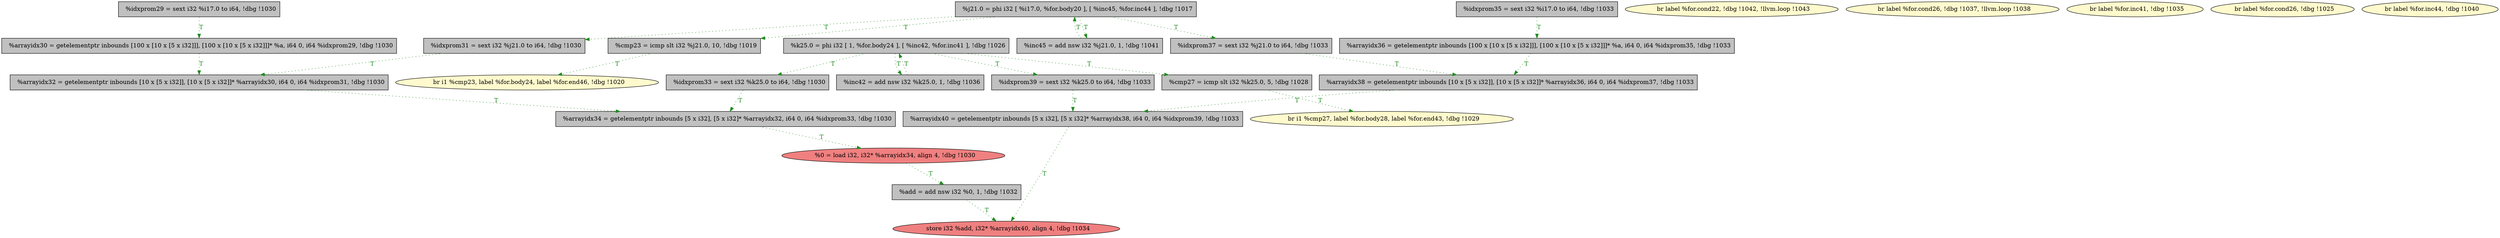 
digraph G {


node976 [fillcolor=grey,label="  %idxprom33 = sext i32 %k25.0 to i64, !dbg !1030",shape=rectangle,style=filled ]
node975 [fillcolor=grey,label="  %idxprom29 = sext i32 %i17.0 to i64, !dbg !1030",shape=rectangle,style=filled ]
node973 [fillcolor=grey,label="  %inc45 = add nsw i32 %j21.0, 1, !dbg !1041",shape=rectangle,style=filled ]
node971 [fillcolor=grey,label="  %arrayidx30 = getelementptr inbounds [100 x [10 x [5 x i32]]], [100 x [10 x [5 x i32]]]* %a, i64 0, i64 %idxprom29, !dbg !1030",shape=rectangle,style=filled ]
node968 [fillcolor=grey,label="  %arrayidx32 = getelementptr inbounds [10 x [5 x i32]], [10 x [5 x i32]]* %arrayidx30, i64 0, i64 %idxprom31, !dbg !1030",shape=rectangle,style=filled ]
node967 [fillcolor=grey,label="  %arrayidx40 = getelementptr inbounds [5 x i32], [5 x i32]* %arrayidx38, i64 0, i64 %idxprom39, !dbg !1033",shape=rectangle,style=filled ]
node966 [fillcolor=lemonchiffon,label="  br i1 %cmp27, label %for.body28, label %for.end43, !dbg !1029",shape=ellipse,style=filled ]
node970 [fillcolor=grey,label="  %arrayidx38 = getelementptr inbounds [10 x [5 x i32]], [10 x [5 x i32]]* %arrayidx36, i64 0, i64 %idxprom37, !dbg !1033",shape=rectangle,style=filled ]
node965 [fillcolor=grey,label="  %add = add nsw i32 %0, 1, !dbg !1032",shape=rectangle,style=filled ]
node974 [fillcolor=grey,label="  %j21.0 = phi i32 [ %i17.0, %for.body20 ], [ %inc45, %for.inc44 ], !dbg !1017",shape=rectangle,style=filled ]
node955 [fillcolor=lemonchiffon,label="  br label %for.cond22, !dbg !1042, !llvm.loop !1043",shape=ellipse,style=filled ]
node953 [fillcolor=grey,label="  %idxprom35 = sext i32 %i17.0 to i64, !dbg !1033",shape=rectangle,style=filled ]
node960 [fillcolor=grey,label="  %cmp27 = icmp slt i32 %k25.0, 5, !dbg !1028",shape=rectangle,style=filled ]
node957 [fillcolor=grey,label="  %idxprom39 = sext i32 %k25.0 to i64, !dbg !1033",shape=rectangle,style=filled ]
node949 [fillcolor=lemonchiffon,label="  br label %for.cond26, !dbg !1037, !llvm.loop !1038",shape=ellipse,style=filled ]
node951 [fillcolor=lightcoral,label="  store i32 %add, i32* %arrayidx40, align 4, !dbg !1034",shape=ellipse,style=filled ]
node959 [fillcolor=grey,label="  %inc42 = add nsw i32 %k25.0, 1, !dbg !1036",shape=rectangle,style=filled ]
node954 [fillcolor=lightcoral,label="  %0 = load i32, i32* %arrayidx34, align 4, !dbg !1030",shape=ellipse,style=filled ]
node950 [fillcolor=lemonchiffon,label="  br label %for.inc41, !dbg !1035",shape=ellipse,style=filled ]
node956 [fillcolor=lemonchiffon,label="  br label %for.cond26, !dbg !1025",shape=ellipse,style=filled ]
node958 [fillcolor=grey,label="  %idxprom31 = sext i32 %j21.0 to i64, !dbg !1030",shape=rectangle,style=filled ]
node961 [fillcolor=lemonchiffon,label="  br i1 %cmp23, label %for.body24, label %for.end46, !dbg !1020",shape=ellipse,style=filled ]
node969 [fillcolor=lemonchiffon,label="  br label %for.inc44, !dbg !1040",shape=ellipse,style=filled ]
node952 [fillcolor=grey,label="  %arrayidx36 = getelementptr inbounds [100 x [10 x [5 x i32]]], [100 x [10 x [5 x i32]]]* %a, i64 0, i64 %idxprom35, !dbg !1033",shape=rectangle,style=filled ]
node962 [fillcolor=grey,label="  %k25.0 = phi i32 [ 1, %for.body24 ], [ %inc42, %for.inc41 ], !dbg !1026",shape=rectangle,style=filled ]
node972 [fillcolor=grey,label="  %idxprom37 = sext i32 %j21.0 to i64, !dbg !1033",shape=rectangle,style=filled ]
node963 [fillcolor=grey,label="  %arrayidx34 = getelementptr inbounds [5 x i32], [5 x i32]* %arrayidx32, i64 0, i64 %idxprom33, !dbg !1030",shape=rectangle,style=filled ]
node964 [fillcolor=grey,label="  %cmp23 = icmp slt i32 %j21.0, 10, !dbg !1019",shape=rectangle,style=filled ]

node967->node951 [style=dotted,color=forestgreen,label="T",fontcolor=forestgreen ]
node957->node967 [style=dotted,color=forestgreen,label="T",fontcolor=forestgreen ]
node970->node967 [style=dotted,color=forestgreen,label="T",fontcolor=forestgreen ]
node962->node976 [style=dotted,color=forestgreen,label="T",fontcolor=forestgreen ]
node972->node970 [style=dotted,color=forestgreen,label="T",fontcolor=forestgreen ]
node963->node954 [style=dotted,color=forestgreen,label="T",fontcolor=forestgreen ]
node964->node961 [style=dotted,color=forestgreen,label="T",fontcolor=forestgreen ]
node962->node957 [style=dotted,color=forestgreen,label="T",fontcolor=forestgreen ]
node965->node951 [style=dotted,color=forestgreen,label="T",fontcolor=forestgreen ]
node974->node964 [style=dotted,color=forestgreen,label="T",fontcolor=forestgreen ]
node971->node968 [style=dotted,color=forestgreen,label="T",fontcolor=forestgreen ]
node962->node960 [style=dotted,color=forestgreen,label="T",fontcolor=forestgreen ]
node974->node958 [style=dotted,color=forestgreen,label="T",fontcolor=forestgreen ]
node954->node965 [style=dotted,color=forestgreen,label="T",fontcolor=forestgreen ]
node962->node959 [style=dotted,color=forestgreen,label="T",fontcolor=forestgreen ]
node973->node974 [style=dotted,color=forestgreen,label="T",fontcolor=forestgreen ]
node974->node972 [style=dotted,color=forestgreen,label="T",fontcolor=forestgreen ]
node968->node963 [style=dotted,color=forestgreen,label="T",fontcolor=forestgreen ]
node974->node973 [style=dotted,color=forestgreen,label="T",fontcolor=forestgreen ]
node959->node962 [style=dotted,color=forestgreen,label="T",fontcolor=forestgreen ]
node958->node968 [style=dotted,color=forestgreen,label="T",fontcolor=forestgreen ]
node975->node971 [style=dotted,color=forestgreen,label="T",fontcolor=forestgreen ]
node976->node963 [style=dotted,color=forestgreen,label="T",fontcolor=forestgreen ]
node953->node952 [style=dotted,color=forestgreen,label="T",fontcolor=forestgreen ]
node960->node966 [style=dotted,color=forestgreen,label="T",fontcolor=forestgreen ]
node952->node970 [style=dotted,color=forestgreen,label="T",fontcolor=forestgreen ]


}
